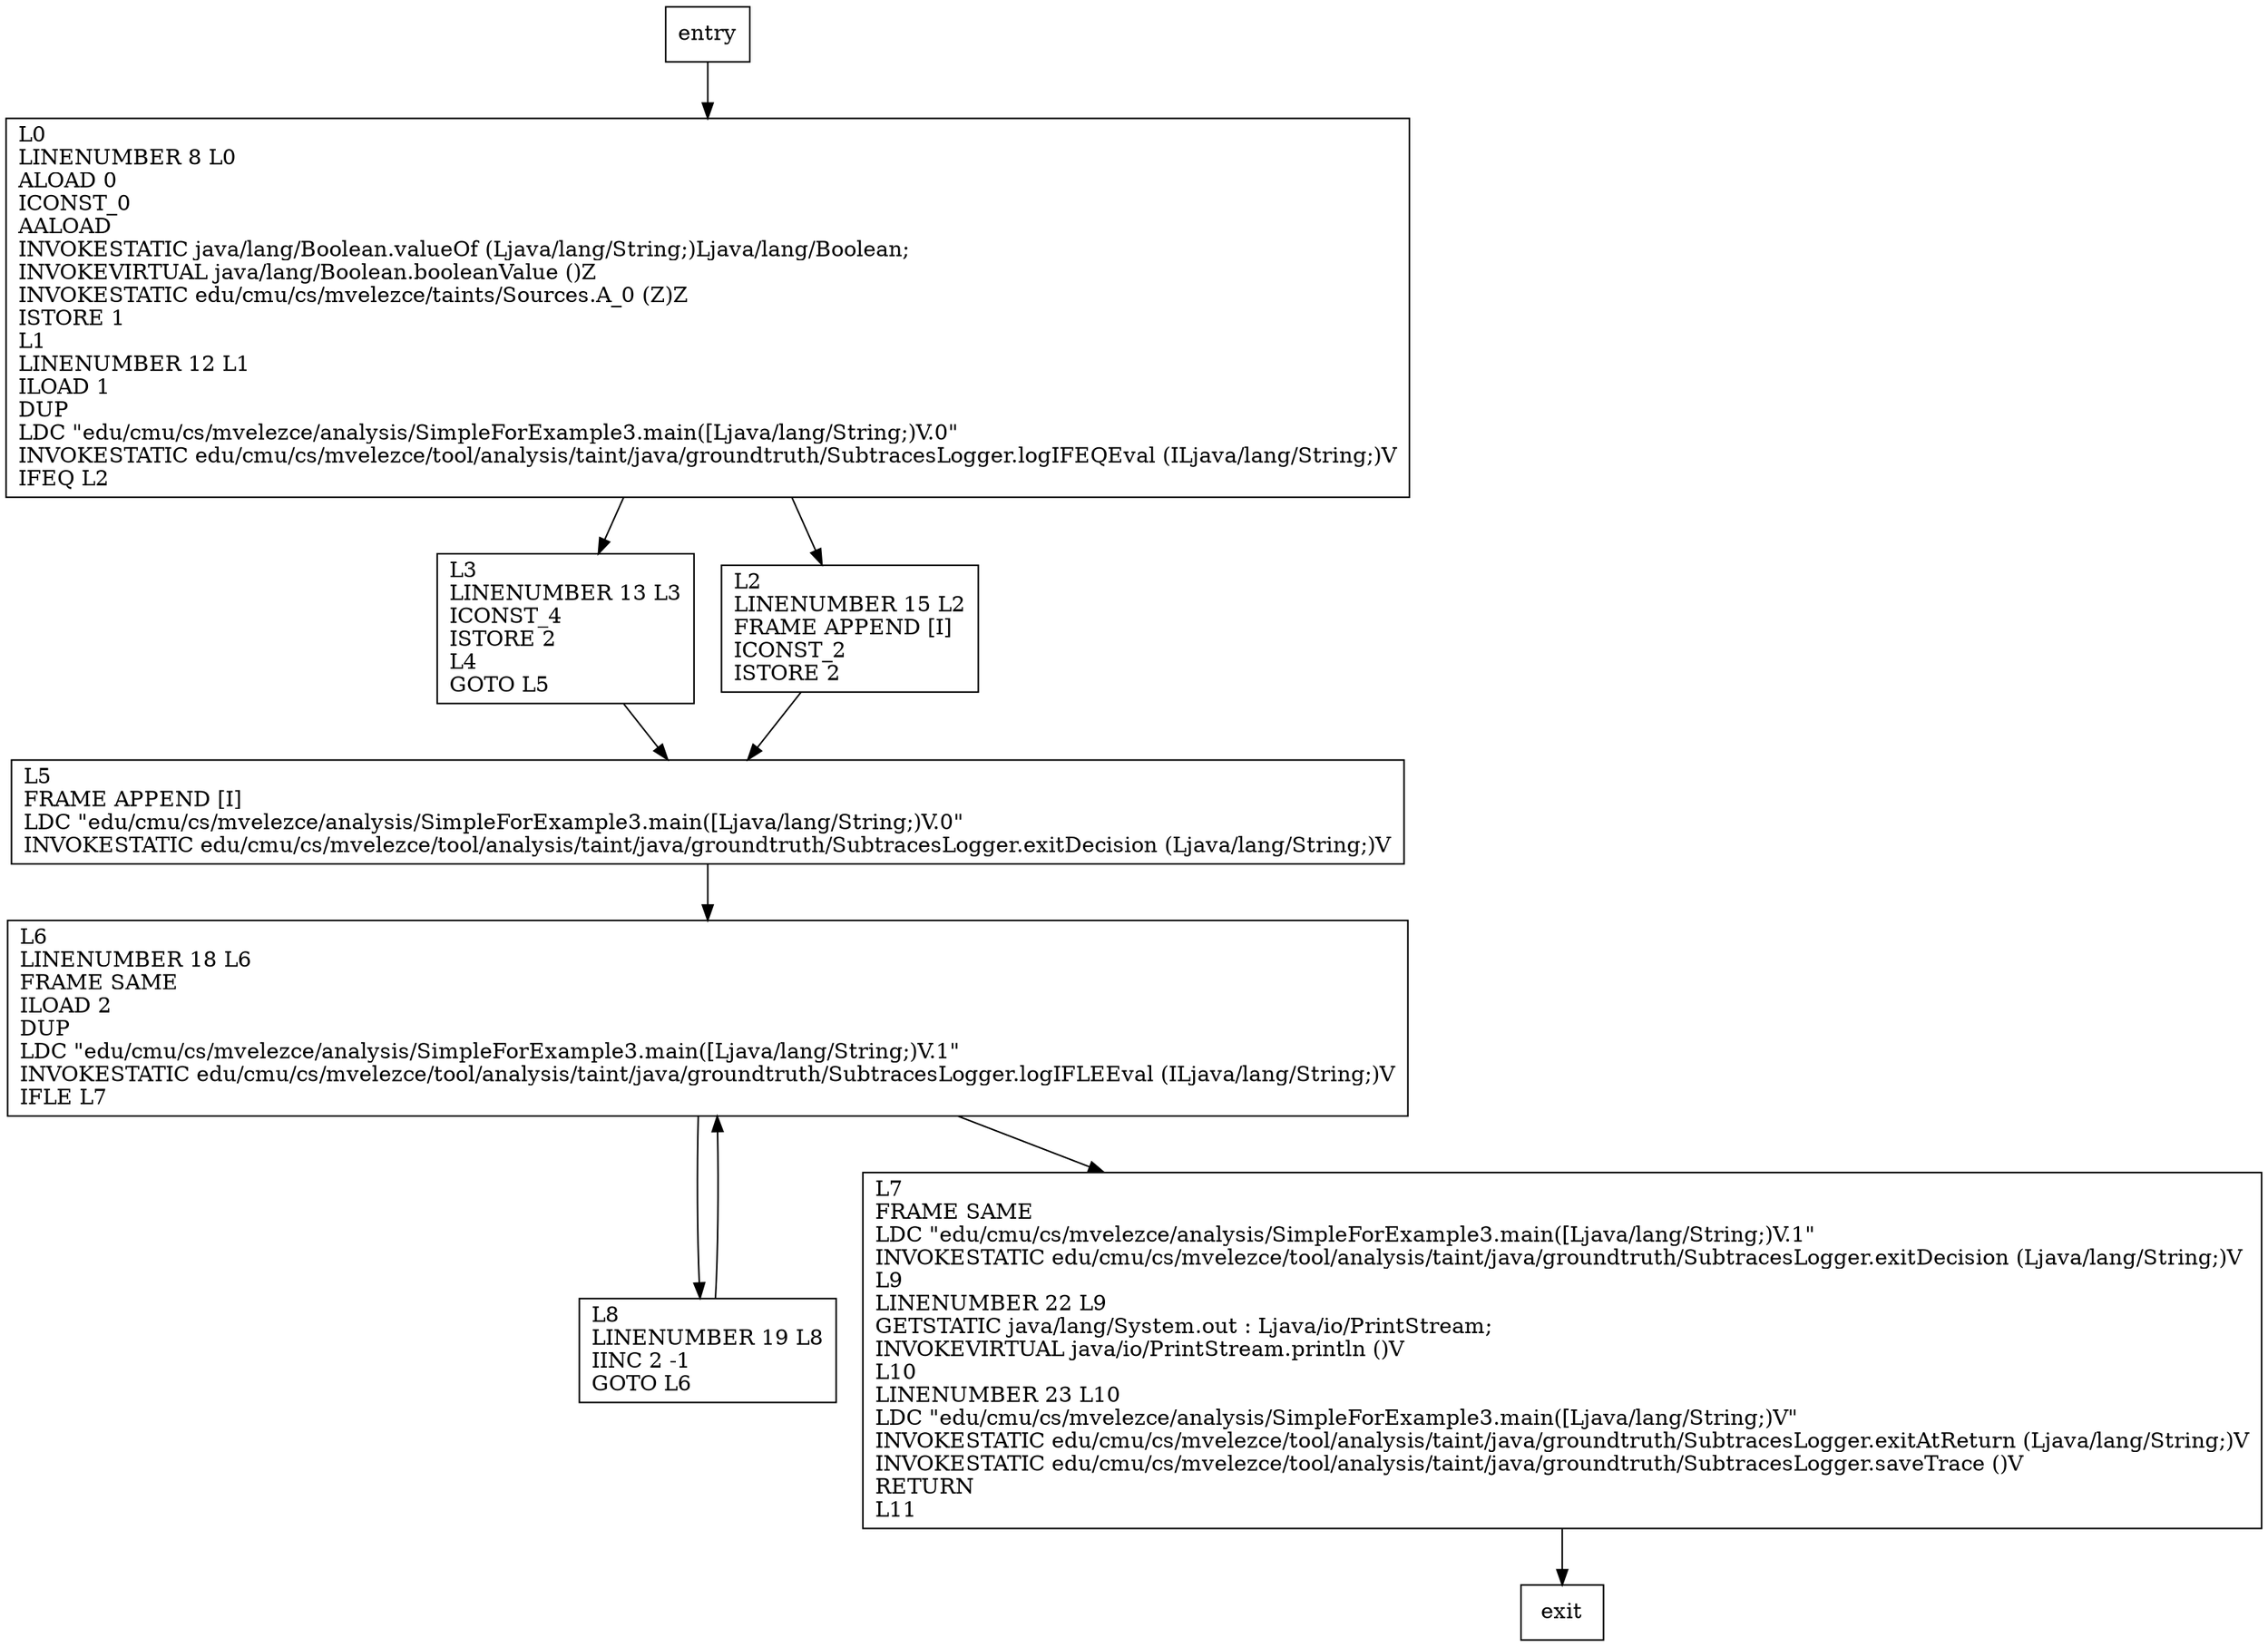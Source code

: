digraph main {
node [shape=record];
1889879857 [label="L3\lLINENUMBER 13 L3\lICONST_4\lISTORE 2\lL4\lGOTO L5\l"];
245418396 [label="L8\lLINENUMBER 19 L8\lIINC 2 -1\lGOTO L6\l"];
1667878940 [label="L5\lFRAME APPEND [I]\lLDC \"edu/cmu/cs/mvelezce/analysis/SimpleForExample3.main([Ljava/lang/String;)V.0\"\lINVOKESTATIC edu/cmu/cs/mvelezce/tool/analysis/taint/java/groundtruth/SubtracesLogger.exitDecision (Ljava/lang/String;)V\l"];
1859857531 [label="L0\lLINENUMBER 8 L0\lALOAD 0\lICONST_0\lAALOAD\lINVOKESTATIC java/lang/Boolean.valueOf (Ljava/lang/String;)Ljava/lang/Boolean;\lINVOKEVIRTUAL java/lang/Boolean.booleanValue ()Z\lINVOKESTATIC edu/cmu/cs/mvelezce/taints/Sources.A_0 (Z)Z\lISTORE 1\lL1\lLINENUMBER 12 L1\lILOAD 1\lDUP\lLDC \"edu/cmu/cs/mvelezce/analysis/SimpleForExample3.main([Ljava/lang/String;)V.0\"\lINVOKESTATIC edu/cmu/cs/mvelezce/tool/analysis/taint/java/groundtruth/SubtracesLogger.logIFEQEval (ILjava/lang/String;)V\lIFEQ L2\l"];
1424392446 [label="L6\lLINENUMBER 18 L6\lFRAME SAME\lILOAD 2\lDUP\lLDC \"edu/cmu/cs/mvelezce/analysis/SimpleForExample3.main([Ljava/lang/String;)V.1\"\lINVOKESTATIC edu/cmu/cs/mvelezce/tool/analysis/taint/java/groundtruth/SubtracesLogger.logIFLEEval (ILjava/lang/String;)V\lIFLE L7\l"];
377207092 [label="L7\lFRAME SAME\lLDC \"edu/cmu/cs/mvelezce/analysis/SimpleForExample3.main([Ljava/lang/String;)V.1\"\lINVOKESTATIC edu/cmu/cs/mvelezce/tool/analysis/taint/java/groundtruth/SubtracesLogger.exitDecision (Ljava/lang/String;)V\lL9\lLINENUMBER 22 L9\lGETSTATIC java/lang/System.out : Ljava/io/PrintStream;\lINVOKEVIRTUAL java/io/PrintStream.println ()V\lL10\lLINENUMBER 23 L10\lLDC \"edu/cmu/cs/mvelezce/analysis/SimpleForExample3.main([Ljava/lang/String;)V\"\lINVOKESTATIC edu/cmu/cs/mvelezce/tool/analysis/taint/java/groundtruth/SubtracesLogger.exitAtReturn (Ljava/lang/String;)V\lINVOKESTATIC edu/cmu/cs/mvelezce/tool/analysis/taint/java/groundtruth/SubtracesLogger.saveTrace ()V\lRETURN\lL11\l"];
919978702 [label="L2\lLINENUMBER 15 L2\lFRAME APPEND [I]\lICONST_2\lISTORE 2\l"];
entry;
exit;
entry -> 1859857531;
1889879857 -> 1667878940;
245418396 -> 1424392446;
1667878940 -> 1424392446;
1859857531 -> 1889879857;
1859857531 -> 919978702;
1424392446 -> 245418396;
1424392446 -> 377207092;
377207092 -> exit;
919978702 -> 1667878940;
}

